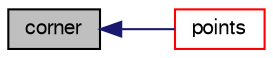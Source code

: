 digraph "corner"
{
  bgcolor="transparent";
  edge [fontname="FreeSans",fontsize="10",labelfontname="FreeSans",labelfontsize="10"];
  node [fontname="FreeSans",fontsize="10",shape=record];
  rankdir="LR";
  Node50 [label="corner",height=0.2,width=0.4,color="black", fillcolor="grey75", style="filled", fontcolor="black"];
  Node50 -> Node51 [dir="back",color="midnightblue",fontsize="10",style="solid",fontname="FreeSans"];
  Node51 [label="points",height=0.2,width=0.4,color="red",URL="$a27618.html#affb7cf1209e1e3af9a19a21860268ee5",tooltip="vertex coordinates. In octant coding. "];
}

